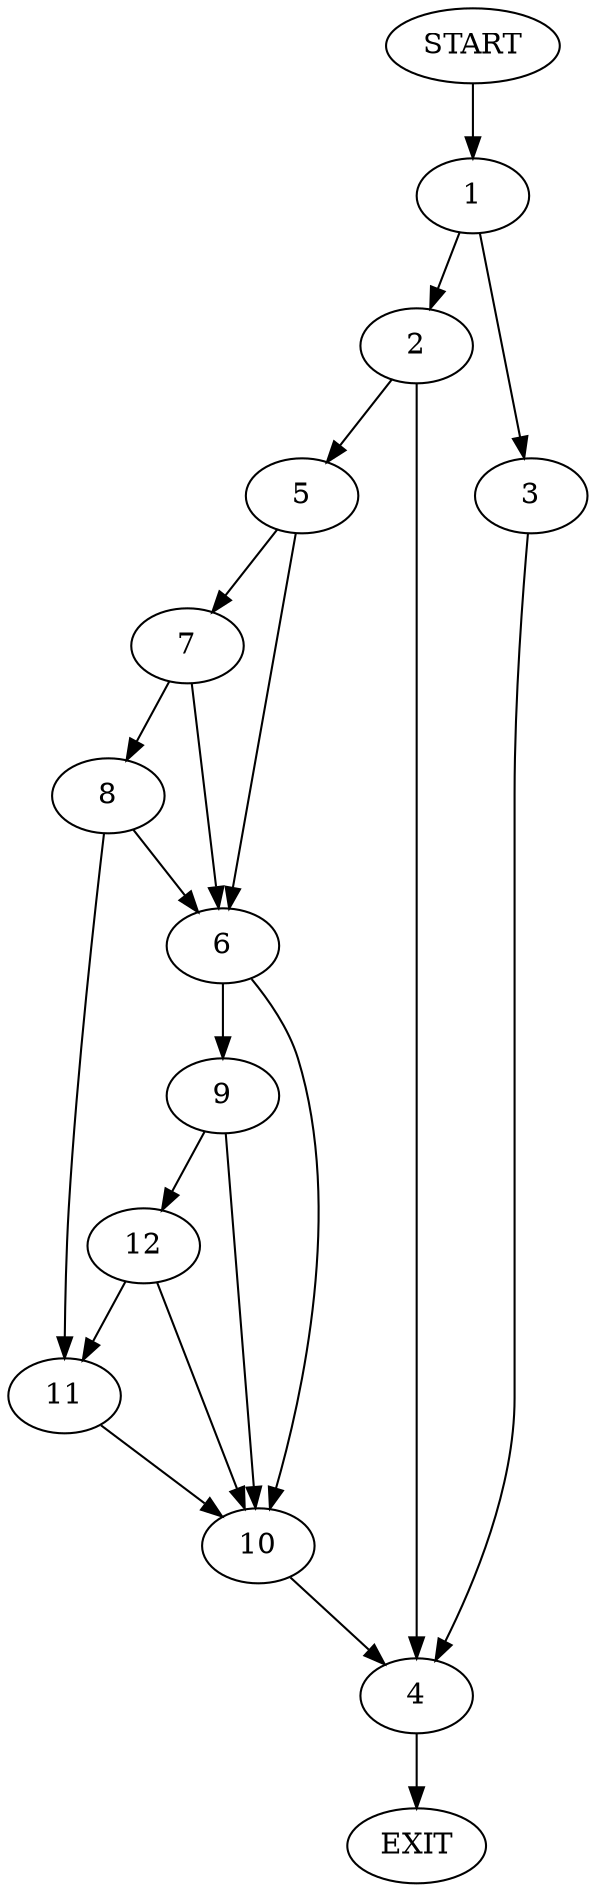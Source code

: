 digraph {
0 [label="START"]
13 [label="EXIT"]
0 -> 1
1 -> 2
1 -> 3
3 -> 4
2 -> 4
2 -> 5
4 -> 13
5 -> 6
5 -> 7
7 -> 8
7 -> 6
6 -> 9
6 -> 10
8 -> 11
8 -> 6
11 -> 10
9 -> 12
9 -> 10
10 -> 4
12 -> 11
12 -> 10
}
